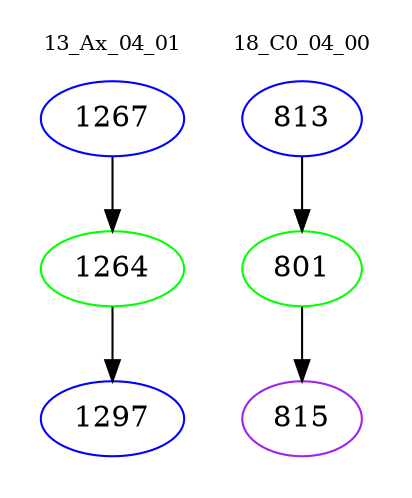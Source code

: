digraph{
subgraph cluster_0 {
color = white
label = "13_Ax_04_01";
fontsize=10;
T0_1267 [label="1267", color="blue"]
T0_1267 -> T0_1264 [color="black"]
T0_1264 [label="1264", color="green"]
T0_1264 -> T0_1297 [color="black"]
T0_1297 [label="1297", color="blue"]
}
subgraph cluster_1 {
color = white
label = "18_C0_04_00";
fontsize=10;
T1_813 [label="813", color="blue"]
T1_813 -> T1_801 [color="black"]
T1_801 [label="801", color="green"]
T1_801 -> T1_815 [color="black"]
T1_815 [label="815", color="purple"]
}
}
